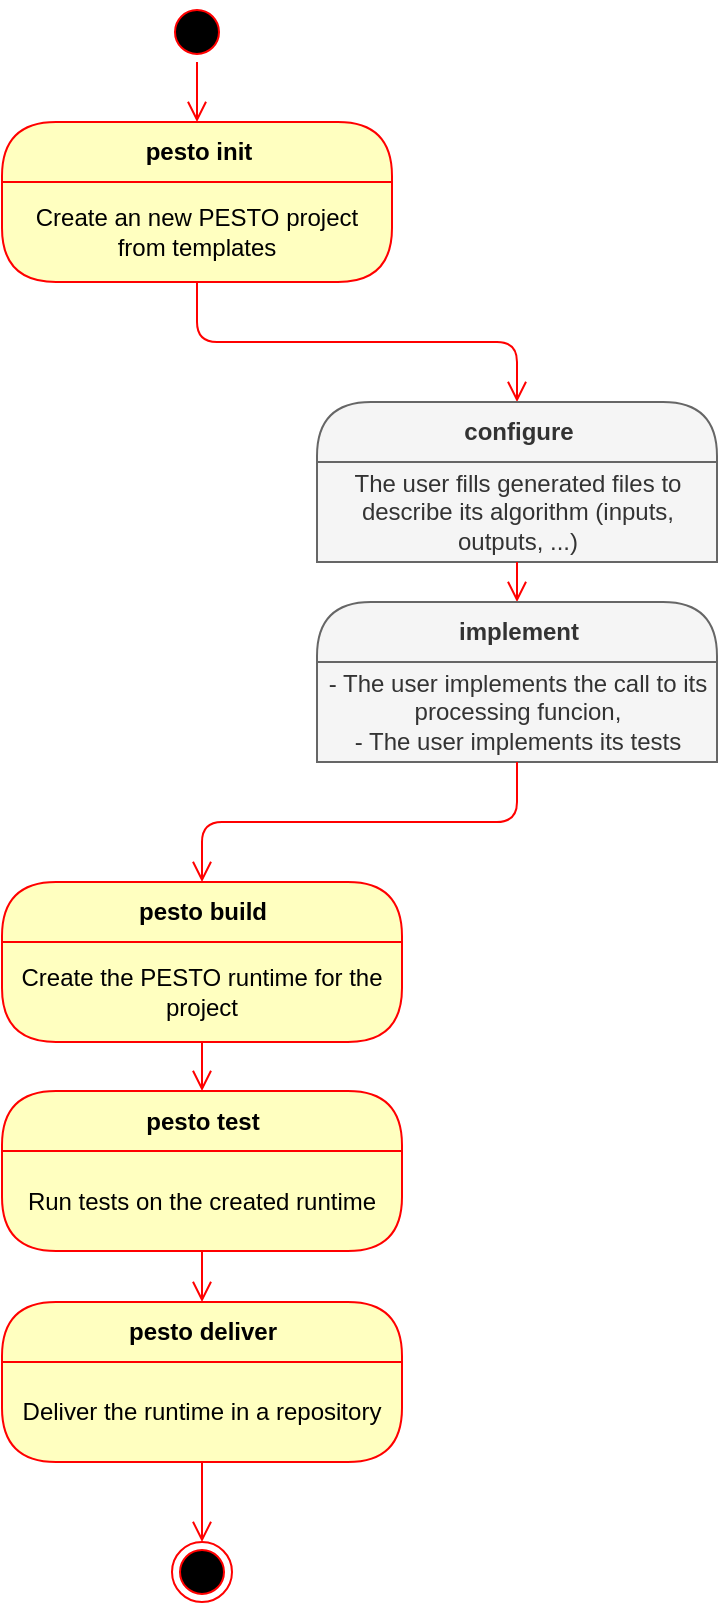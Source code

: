<mxfile version="12.7.9" type="device"><diagram id="J55AkhxnzPopZKVAiqA3" name="Page-1"><mxGraphModel dx="1235" dy="729" grid="1" gridSize="10" guides="1" tooltips="1" connect="1" arrows="1" fold="1" page="1" pageScale="1" pageWidth="827" pageHeight="1169" math="0" shadow="0"><root><mxCell id="0"/><mxCell id="1" parent="0"/><mxCell id="zzmYO4NfLwKPbAw2A7p6-1" value="" style="ellipse;html=1;shape=startState;fillColor=#000000;strokeColor=#ff0000;" parent="1" vertex="1"><mxGeometry x="287.5" y="40" width="30" height="30" as="geometry"/></mxCell><mxCell id="zzmYO4NfLwKPbAw2A7p6-2" value="" style="edgeStyle=orthogonalEdgeStyle;html=1;verticalAlign=bottom;endArrow=open;endSize=8;strokeColor=#ff0000;entryX=0.5;entryY=0;entryDx=0;entryDy=0;" parent="1" source="zzmYO4NfLwKPbAw2A7p6-1" target="zzmYO4NfLwKPbAw2A7p6-3" edge="1"><mxGeometry relative="1" as="geometry"><mxPoint x="285" y="130" as="targetPoint"/></mxGeometry></mxCell><mxCell id="zzmYO4NfLwKPbAw2A7p6-3" value="pesto init" style="swimlane;html=1;fontStyle=1;align=center;verticalAlign=middle;childLayout=stackLayout;horizontal=1;startSize=30;horizontalStack=0;resizeParent=0;resizeLast=1;container=0;fontColor=#000000;collapsible=0;rounded=1;arcSize=30;strokeColor=#ff0000;fillColor=#ffffc0;swimlaneFillColor=#ffffc0;dropTarget=0;" parent="1" vertex="1"><mxGeometry x="205" y="100" width="195" height="80" as="geometry"/></mxCell><mxCell id="zzmYO4NfLwKPbAw2A7p6-4" value="Create an new PESTO project from templates" style="text;html=1;strokeColor=none;fillColor=none;align=center;verticalAlign=middle;spacingLeft=4;spacingRight=4;whiteSpace=wrap;overflow=hidden;rotatable=0;fontColor=#000000;" parent="zzmYO4NfLwKPbAw2A7p6-3" vertex="1"><mxGeometry y="30" width="195" height="50" as="geometry"/></mxCell><mxCell id="zzmYO4NfLwKPbAw2A7p6-5" value="" style="edgeStyle=orthogonalEdgeStyle;html=1;verticalAlign=bottom;endArrow=open;endSize=8;strokeColor=#ff0000;entryX=0.5;entryY=0;entryDx=0;entryDy=0;" parent="1" source="zzmYO4NfLwKPbAw2A7p6-3" target="zzmYO4NfLwKPbAw2A7p6-6" edge="1"><mxGeometry relative="1" as="geometry"><mxPoint x="285" y="280" as="targetPoint"/></mxGeometry></mxCell><mxCell id="zzmYO4NfLwKPbAw2A7p6-6" value="configure" style="swimlane;html=1;fontStyle=1;align=center;verticalAlign=middle;childLayout=stackLayout;horizontal=1;startSize=30;horizontalStack=0;resizeParent=0;resizeLast=1;container=0;collapsible=0;rounded=1;arcSize=30;strokeColor=#666666;fillColor=#f5f5f5;swimlaneFillColor=#ffffc0;dropTarget=0;fontColor=#333333;" parent="1" vertex="1"><mxGeometry x="362.5" y="240" width="200" height="80" as="geometry"/></mxCell><mxCell id="zzmYO4NfLwKPbAw2A7p6-7" value="The user fills generated files to describe its algorithm (inputs, outputs, ...)" style="text;html=1;strokeColor=#666666;fillColor=#f5f5f5;align=center;verticalAlign=middle;spacingLeft=4;spacingRight=4;whiteSpace=wrap;overflow=hidden;rotatable=0;fontColor=#333333;" parent="zzmYO4NfLwKPbAw2A7p6-6" vertex="1"><mxGeometry y="30" width="200" height="50" as="geometry"/></mxCell><mxCell id="zzmYO4NfLwKPbAw2A7p6-17" value="Fill generated file to describe your algorithm (inputs, outputs, ...)" style="text;html=1;strokeColor=none;fillColor=none;align=center;verticalAlign=middle;spacingLeft=4;spacingRight=4;whiteSpace=wrap;overflow=hidden;rotatable=0;fontColor=#000000;" parent="zzmYO4NfLwKPbAw2A7p6-6" vertex="1"><mxGeometry y="80" width="200" as="geometry"/></mxCell><mxCell id="zzmYO4NfLwKPbAw2A7p6-8" value="" style="edgeStyle=orthogonalEdgeStyle;html=1;verticalAlign=bottom;endArrow=open;endSize=8;strokeColor=#ff0000;entryX=0.5;entryY=0;entryDx=0;entryDy=0;" parent="1" source="zzmYO4NfLwKPbAw2A7p6-6" target="zzmYO4NfLwKPbAw2A7p6-11" edge="1"><mxGeometry relative="1" as="geometry"><mxPoint x="305" y="480" as="targetPoint"/></mxGeometry></mxCell><mxCell id="zzmYO4NfLwKPbAw2A7p6-11" value="implement" style="swimlane;html=1;fontStyle=1;align=center;verticalAlign=middle;childLayout=stackLayout;horizontal=1;startSize=30;horizontalStack=0;resizeParent=0;resizeLast=1;container=0;fontColor=#333333;collapsible=0;rounded=1;arcSize=30;strokeColor=#666666;fillColor=#f5f5f5;swimlaneFillColor=#ffffc0;dropTarget=0;" parent="1" vertex="1"><mxGeometry x="362.5" y="340" width="200" height="80" as="geometry"/></mxCell><mxCell id="zzmYO4NfLwKPbAw2A7p6-12" value="&lt;div&gt;- The user implements the call to its processing funcion,&lt;/div&gt;&lt;div&gt;- The user implements its tests&lt;/div&gt;" style="text;html=1;strokeColor=#666666;fillColor=#f5f5f5;align=center;verticalAlign=middle;spacingLeft=4;spacingRight=4;whiteSpace=wrap;overflow=hidden;rotatable=0;fontColor=#333333;" parent="zzmYO4NfLwKPbAw2A7p6-11" vertex="1"><mxGeometry y="30" width="200" height="50" as="geometry"/></mxCell><mxCell id="zzmYO4NfLwKPbAw2A7p6-14" value="Fill generated file to describe your algorithm (inputs, outputs, ...)" style="text;html=1;strokeColor=none;fillColor=none;align=center;verticalAlign=middle;spacingLeft=4;spacingRight=4;whiteSpace=wrap;overflow=hidden;rotatable=0;fontColor=#000000;" parent="zzmYO4NfLwKPbAw2A7p6-11" vertex="1"><mxGeometry y="80" width="200" as="geometry"/></mxCell><mxCell id="zzmYO4NfLwKPbAw2A7p6-13" value="" style="edgeStyle=orthogonalEdgeStyle;html=1;verticalAlign=bottom;endArrow=open;endSize=8;strokeColor=#ff0000;entryX=0.5;entryY=0;entryDx=0;entryDy=0;" parent="1" source="zzmYO4NfLwKPbAw2A7p6-11" target="zzmYO4NfLwKPbAw2A7p6-15" edge="1"><mxGeometry relative="1" as="geometry"><mxPoint x="322.5" y="450" as="targetPoint"/></mxGeometry></mxCell><mxCell id="zzmYO4NfLwKPbAw2A7p6-15" value="pesto build" style="swimlane;html=1;fontStyle=1;align=center;verticalAlign=middle;childLayout=stackLayout;horizontal=1;startSize=30;horizontalStack=0;resizeParent=0;resizeLast=1;container=0;fontColor=#000000;collapsible=0;rounded=1;arcSize=30;strokeColor=#ff0000;fillColor=#ffffc0;swimlaneFillColor=#ffffc0;dropTarget=0;" parent="1" vertex="1"><mxGeometry x="205" y="480" width="200" height="80" as="geometry"/></mxCell><mxCell id="zzmYO4NfLwKPbAw2A7p6-16" value="Create the PESTO runtime for the project" style="text;html=1;strokeColor=none;fillColor=none;align=center;verticalAlign=middle;spacingLeft=4;spacingRight=4;whiteSpace=wrap;overflow=hidden;rotatable=0;fontColor=#000000;" parent="zzmYO4NfLwKPbAw2A7p6-15" vertex="1"><mxGeometry y="30" width="200" height="50" as="geometry"/></mxCell><mxCell id="zzmYO4NfLwKPbAw2A7p6-18" value="pesto test" style="swimlane;html=1;fontStyle=1;align=center;verticalAlign=middle;childLayout=stackLayout;horizontal=1;startSize=30;horizontalStack=0;resizeParent=0;resizeLast=1;container=0;fontColor=#000000;collapsible=0;rounded=1;arcSize=30;strokeColor=#ff0000;fillColor=#ffffc0;swimlaneFillColor=#ffffc0;dropTarget=0;" parent="1" vertex="1"><mxGeometry x="205" y="584.5" width="200" height="80" as="geometry"/></mxCell><mxCell id="zzmYO4NfLwKPbAw2A7p6-19" value="Run tests on the created runtime" style="text;html=1;strokeColor=none;fillColor=none;align=center;verticalAlign=middle;spacingLeft=4;spacingRight=4;whiteSpace=wrap;overflow=hidden;rotatable=0;fontColor=#000000;" parent="zzmYO4NfLwKPbAw2A7p6-18" vertex="1"><mxGeometry y="30" width="200" height="50" as="geometry"/></mxCell><mxCell id="zzmYO4NfLwKPbAw2A7p6-20" value="pesto deliver" style="swimlane;html=1;fontStyle=1;align=center;verticalAlign=middle;childLayout=stackLayout;horizontal=1;startSize=30;horizontalStack=0;resizeParent=0;resizeLast=1;container=0;fontColor=#000000;collapsible=0;rounded=1;arcSize=30;strokeColor=#ff0000;fillColor=#ffffc0;swimlaneFillColor=#ffffc0;dropTarget=0;" parent="1" vertex="1"><mxGeometry x="205" y="690" width="200" height="80" as="geometry"/></mxCell><mxCell id="zzmYO4NfLwKPbAw2A7p6-21" value="Deliver the runtime in a repository" style="text;html=1;strokeColor=none;fillColor=none;align=center;verticalAlign=middle;spacingLeft=4;spacingRight=4;whiteSpace=wrap;overflow=hidden;rotatable=0;fontColor=#000000;" parent="zzmYO4NfLwKPbAw2A7p6-20" vertex="1"><mxGeometry y="30" width="200" height="50" as="geometry"/></mxCell><mxCell id="zzmYO4NfLwKPbAw2A7p6-23" value="" style="edgeStyle=orthogonalEdgeStyle;html=1;verticalAlign=bottom;endArrow=open;endSize=8;strokeColor=#ff0000;entryX=0.5;entryY=0;entryDx=0;entryDy=0;exitX=0.5;exitY=1;exitDx=0;exitDy=0;" parent="1" source="zzmYO4NfLwKPbAw2A7p6-16" target="zzmYO4NfLwKPbAw2A7p6-18" edge="1"><mxGeometry relative="1" as="geometry"><mxPoint x="315" y="490" as="targetPoint"/><mxPoint x="315" y="470" as="sourcePoint"/></mxGeometry></mxCell><mxCell id="zzmYO4NfLwKPbAw2A7p6-24" value="" style="edgeStyle=orthogonalEdgeStyle;html=1;verticalAlign=bottom;endArrow=open;endSize=8;strokeColor=#ff0000;entryX=0.5;entryY=0;entryDx=0;entryDy=0;exitX=0.5;exitY=1;exitDx=0;exitDy=0;" parent="1" source="zzmYO4NfLwKPbAw2A7p6-19" target="zzmYO4NfLwKPbAw2A7p6-20" edge="1"><mxGeometry relative="1" as="geometry"><mxPoint x="325" y="500" as="targetPoint"/><mxPoint x="325" y="480" as="sourcePoint"/></mxGeometry></mxCell><mxCell id="zzmYO4NfLwKPbAw2A7p6-25" value="" style="ellipse;html=1;shape=endState;fillColor=#000000;strokeColor=#ff0000;" parent="1" vertex="1"><mxGeometry x="290" y="810" width="30" height="30" as="geometry"/></mxCell><mxCell id="zzmYO4NfLwKPbAw2A7p6-26" value="" style="edgeStyle=orthogonalEdgeStyle;html=1;verticalAlign=bottom;endArrow=open;endSize=8;strokeColor=#ff0000;entryX=0.5;entryY=0;entryDx=0;entryDy=0;exitX=0.5;exitY=1;exitDx=0;exitDy=0;" parent="1" source="zzmYO4NfLwKPbAw2A7p6-21" target="zzmYO4NfLwKPbAw2A7p6-25" edge="1"><mxGeometry relative="1" as="geometry"><mxPoint x="335" y="510" as="targetPoint"/><mxPoint x="335" y="490" as="sourcePoint"/></mxGeometry></mxCell></root></mxGraphModel></diagram></mxfile>